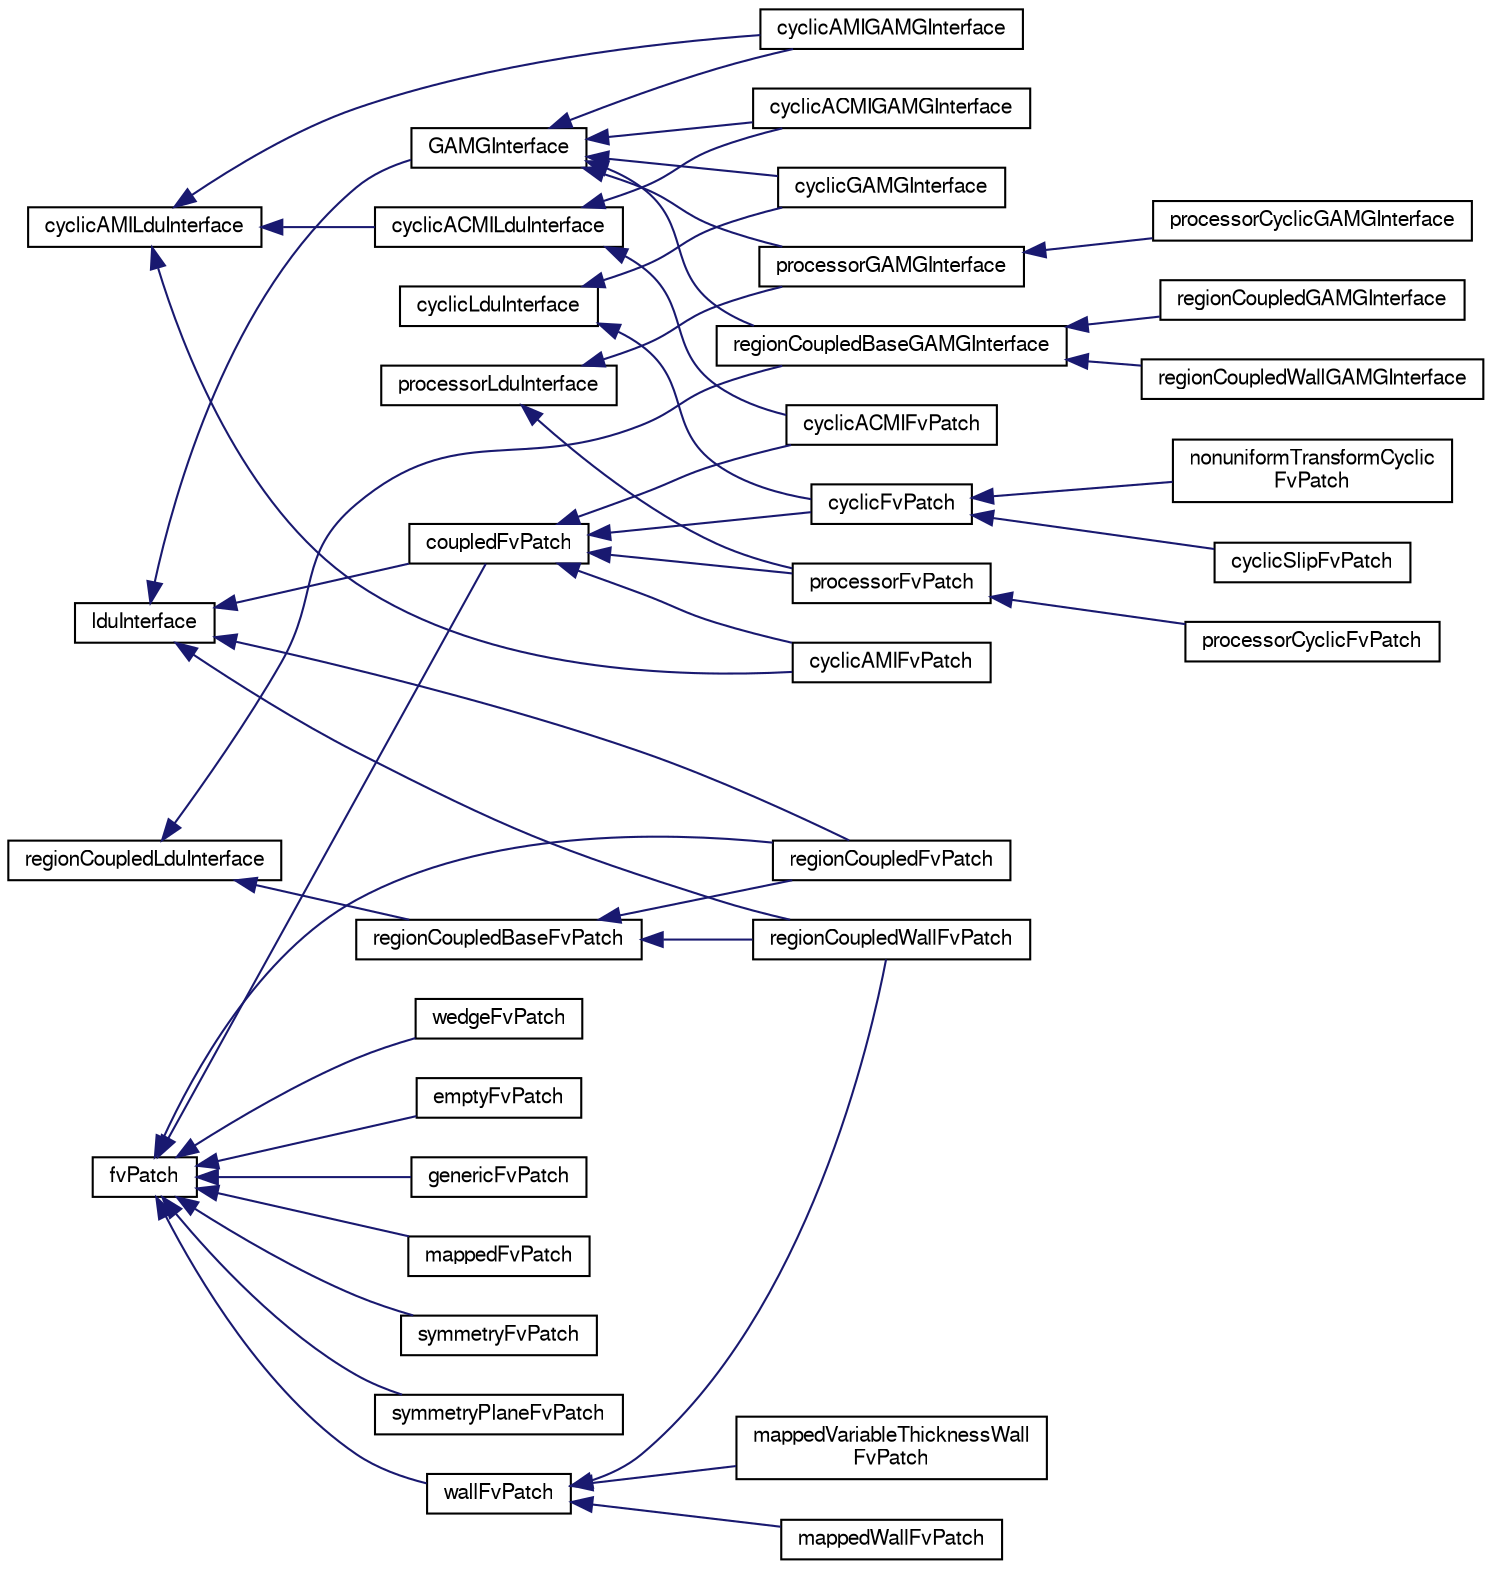 digraph "Graphical Class Hierarchy"
{
  bgcolor="transparent";
  edge [fontname="FreeSans",fontsize="10",labelfontname="FreeSans",labelfontsize="10"];
  node [fontname="FreeSans",fontsize="10",shape=record];
  rankdir="LR";
  Node1 [label="cyclicAMILduInterface",height=0.2,width=0.4,color="black",URL="$a00449.html",tooltip="An abstract base class for cyclic AMI coupled interfaces. "];
  Node1 -> Node2 [dir="back",color="midnightblue",fontsize="10",style="solid",fontname="FreeSans"];
  Node2 [label="cyclicACMILduInterface",height=0.2,width=0.4,color="black",URL="$a00439.html",tooltip="An abstract base class for cyclic ACMI coupled interfaces. "];
  Node2 -> Node3 [dir="back",color="midnightblue",fontsize="10",style="solid",fontname="FreeSans"];
  Node3 [label="cyclicACMIFvPatch",height=0.2,width=0.4,color="black",URL="$a00434.html",tooltip="Cyclic patch for Arbitrarily Coupled Mesh Interface (ACMI) "];
  Node2 -> Node4 [dir="back",color="midnightblue",fontsize="10",style="solid",fontname="FreeSans"];
  Node4 [label="cyclicACMIGAMGInterface",height=0.2,width=0.4,color="black",URL="$a00437.html",tooltip="GAMG agglomerated cyclic ACMI interface. "];
  Node1 -> Node5 [dir="back",color="midnightblue",fontsize="10",style="solid",fontname="FreeSans"];
  Node5 [label="cyclicAMIFvPatch",height=0.2,width=0.4,color="black",URL="$a00444.html",tooltip="Cyclic patch for Arbitrary Mesh Interface (AMI) "];
  Node1 -> Node6 [dir="back",color="midnightblue",fontsize="10",style="solid",fontname="FreeSans"];
  Node6 [label="cyclicAMIGAMGInterface",height=0.2,width=0.4,color="black",URL="$a00447.html",tooltip="GAMG agglomerated cyclic AMI interface. "];
  Node7 [label="cyclicLduInterface",height=0.2,width=0.4,color="black",URL="$a00459.html",tooltip="An abstract base class for cyclic coupled interfaces. "];
  Node7 -> Node8 [dir="back",color="midnightblue",fontsize="10",style="solid",fontname="FreeSans"];
  Node8 [label="cyclicFvPatch",height=0.2,width=0.4,color="black",URL="$a00454.html",tooltip="Cyclic-plane patch. "];
  Node8 -> Node9 [dir="back",color="midnightblue",fontsize="10",style="solid",fontname="FreeSans"];
  Node9 [label="cyclicSlipFvPatch",height=0.2,width=0.4,color="black",URL="$a00464.html",tooltip="Cyclic-plane patch. "];
  Node8 -> Node10 [dir="back",color="midnightblue",fontsize="10",style="solid",fontname="FreeSans"];
  Node10 [label="nonuniformTransformCyclic\lFvPatch",height=0.2,width=0.4,color="black",URL="$a01578.html",tooltip="Cyclic-plane patch. "];
  Node7 -> Node11 [dir="back",color="midnightblue",fontsize="10",style="solid",fontname="FreeSans"];
  Node11 [label="cyclicGAMGInterface",height=0.2,width=0.4,color="black",URL="$a00457.html",tooltip="GAMG agglomerated cyclic interface. "];
  Node12 [label="fvPatch",height=0.2,width=0.4,color="black",URL="$a00860.html",tooltip="A finiteVolume patch using a polyPatch and a fvBoundaryMesh. "];
  Node12 -> Node13 [dir="back",color="midnightblue",fontsize="10",style="solid",fontname="FreeSans"];
  Node13 [label="coupledFvPatch",height=0.2,width=0.4,color="black",URL="$a00397.html",tooltip="An abstract base class for patches that couple regions of the computational domain e..."];
  Node13 -> Node3 [dir="back",color="midnightblue",fontsize="10",style="solid",fontname="FreeSans"];
  Node13 -> Node5 [dir="back",color="midnightblue",fontsize="10",style="solid",fontname="FreeSans"];
  Node13 -> Node8 [dir="back",color="midnightblue",fontsize="10",style="solid",fontname="FreeSans"];
  Node13 -> Node14 [dir="back",color="midnightblue",fontsize="10",style="solid",fontname="FreeSans"];
  Node14 [label="processorFvPatch",height=0.2,width=0.4,color="black",URL="$a01928.html",tooltip="Processor patch. "];
  Node14 -> Node15 [dir="back",color="midnightblue",fontsize="10",style="solid",fontname="FreeSans"];
  Node15 [label="processorCyclicFvPatch",height=0.2,width=0.4,color="black",URL="$a01919.html",tooltip="Processor patch. "];
  Node12 -> Node16 [dir="back",color="midnightblue",fontsize="10",style="solid",fontname="FreeSans"];
  Node16 [label="emptyFvPatch",height=0.2,width=0.4,color="black",URL="$a00605.html",tooltip="A patch which will not exist in the fvMesh. Typical example is a front and back plane of a 2-D geomet..."];
  Node12 -> Node17 [dir="back",color="midnightblue",fontsize="10",style="solid",fontname="FreeSans"];
  Node17 [label="genericFvPatch",height=0.2,width=0.4,color="black",URL="$a00887.html",tooltip="FV variant of the genericPolyPatch. "];
  Node12 -> Node18 [dir="back",color="midnightblue",fontsize="10",style="solid",fontname="FreeSans"];
  Node18 [label="mappedFvPatch",height=0.2,width=0.4,color="black",URL="$a01380.html",tooltip="Foam::mappedFvPatch. "];
  Node12 -> Node19 [dir="back",color="midnightblue",fontsize="10",style="solid",fontname="FreeSans"];
  Node19 [label="regionCoupledFvPatch",height=0.2,width=0.4,color="black",URL="$a02059.html",tooltip="Common functionality for regionCoupleFvPatch and regionCoupledWallFvPatch. "];
  Node12 -> Node20 [dir="back",color="midnightblue",fontsize="10",style="solid",fontname="FreeSans"];
  Node20 [label="symmetryFvPatch",height=0.2,width=0.4,color="black",URL="$a02455.html",tooltip="Symmetry patch for non-planar or multi-plane patches. "];
  Node12 -> Node21 [dir="back",color="midnightblue",fontsize="10",style="solid",fontname="FreeSans"];
  Node21 [label="symmetryPlaneFvPatch",height=0.2,width=0.4,color="black",URL="$a02458.html",tooltip="Symmetry-plane patch. "];
  Node12 -> Node22 [dir="back",color="midnightblue",fontsize="10",style="solid",fontname="FreeSans"];
  Node22 [label="wallFvPatch",height=0.2,width=0.4,color="black",URL="$a02760.html",tooltip="Foam::wallFvPatch. "];
  Node22 -> Node23 [dir="back",color="midnightblue",fontsize="10",style="solid",fontname="FreeSans"];
  Node23 [label="mappedVariableThicknessWall\lFvPatch",height=0.2,width=0.4,color="black",URL="$a01385.html",tooltip="Take thickness field and number of layers and returns deltaCoeffs as 2.0/thickness/nLayers. To be used with 1D thermo baffle. "];
  Node22 -> Node24 [dir="back",color="midnightblue",fontsize="10",style="solid",fontname="FreeSans"];
  Node24 [label="mappedWallFvPatch",height=0.2,width=0.4,color="black",URL="$a01388.html",tooltip="Foam::mappedWallFvPatch. "];
  Node22 -> Node25 [dir="back",color="midnightblue",fontsize="10",style="solid",fontname="FreeSans"];
  Node25 [label="regionCoupledWallFvPatch",height=0.2,width=0.4,color="black",URL="$a02065.html",tooltip="Foam::regionCoupledWallFvPatch. "];
  Node12 -> Node26 [dir="back",color="midnightblue",fontsize="10",style="solid",fontname="FreeSans"];
  Node26 [label="wedgeFvPatch",height=0.2,width=0.4,color="black",URL="$a02781.html",tooltip="Wedge front and back plane patch. "];
  Node27 [label="lduInterface",height=0.2,width=0.4,color="black",URL="$a01241.html",tooltip="An abstract base class for implicitly-coupled interfaces e.g. processor and cyclic patches..."];
  Node27 -> Node13 [dir="back",color="midnightblue",fontsize="10",style="solid",fontname="FreeSans"];
  Node27 -> Node28 [dir="back",color="midnightblue",fontsize="10",style="solid",fontname="FreeSans"];
  Node28 [label="GAMGInterface",height=0.2,width=0.4,color="black",URL="$a00872.html",tooltip="Abstract base class for GAMG agglomerated interfaces. "];
  Node28 -> Node4 [dir="back",color="midnightblue",fontsize="10",style="solid",fontname="FreeSans"];
  Node28 -> Node6 [dir="back",color="midnightblue",fontsize="10",style="solid",fontname="FreeSans"];
  Node28 -> Node11 [dir="back",color="midnightblue",fontsize="10",style="solid",fontname="FreeSans"];
  Node28 -> Node29 [dir="back",color="midnightblue",fontsize="10",style="solid",fontname="FreeSans"];
  Node29 [label="processorGAMGInterface",height=0.2,width=0.4,color="black",URL="$a01931.html",tooltip="GAMG agglomerated processor interface. "];
  Node29 -> Node30 [dir="back",color="midnightblue",fontsize="10",style="solid",fontname="FreeSans"];
  Node30 [label="processorCyclicGAMGInterface",height=0.2,width=0.4,color="black",URL="$a01922.html",tooltip="GAMG agglomerated processor interface. "];
  Node28 -> Node31 [dir="back",color="midnightblue",fontsize="10",style="solid",fontname="FreeSans"];
  Node31 [label="regionCoupledBaseGAMGInterface",height=0.2,width=0.4,color="black",URL="$a02058.html",tooltip="Base class for GAMG agglomerated coupled region interface. "];
  Node31 -> Node32 [dir="back",color="midnightblue",fontsize="10",style="solid",fontname="FreeSans"];
  Node32 [label="regionCoupledGAMGInterface",height=0.2,width=0.4,color="black",URL="$a02060.html",tooltip="GAMG agglomerated coupled region interface. "];
  Node31 -> Node33 [dir="back",color="midnightblue",fontsize="10",style="solid",fontname="FreeSans"];
  Node33 [label="regionCoupledWallGAMGInterface",height=0.2,width=0.4,color="black",URL="$a02066.html",tooltip="GAMG agglomerated coupled region interface. "];
  Node27 -> Node19 [dir="back",color="midnightblue",fontsize="10",style="solid",fontname="FreeSans"];
  Node27 -> Node25 [dir="back",color="midnightblue",fontsize="10",style="solid",fontname="FreeSans"];
  Node34 [label="processorLduInterface",height=0.2,width=0.4,color="black",URL="$a01933.html",tooltip="An abstract base class for processor coupled interfaces. "];
  Node34 -> Node14 [dir="back",color="midnightblue",fontsize="10",style="solid",fontname="FreeSans"];
  Node34 -> Node29 [dir="back",color="midnightblue",fontsize="10",style="solid",fontname="FreeSans"];
  Node35 [label="regionCoupledLduInterface",height=0.2,width=0.4,color="black",URL="$a02062.html",tooltip="An abstract base class for region coupled interfaces. "];
  Node35 -> Node36 [dir="back",color="midnightblue",fontsize="10",style="solid",fontname="FreeSans"];
  Node36 [label="regionCoupledBaseFvPatch",height=0.2,width=0.4,color="black",URL="$a02057.html",tooltip="Base class of regionCoupledFvPatch with common functionality for regionCoupledFvPatch and regionCoupl..."];
  Node36 -> Node19 [dir="back",color="midnightblue",fontsize="10",style="solid",fontname="FreeSans"];
  Node36 -> Node25 [dir="back",color="midnightblue",fontsize="10",style="solid",fontname="FreeSans"];
  Node35 -> Node31 [dir="back",color="midnightblue",fontsize="10",style="solid",fontname="FreeSans"];
}
